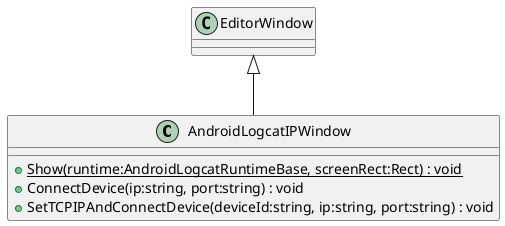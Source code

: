 @startuml
class AndroidLogcatIPWindow {
    + {static} Show(runtime:AndroidLogcatRuntimeBase, screenRect:Rect) : void
    + ConnectDevice(ip:string, port:string) : void
    + SetTCPIPAndConnectDevice(deviceId:string, ip:string, port:string) : void
}
EditorWindow <|-- AndroidLogcatIPWindow
@enduml
